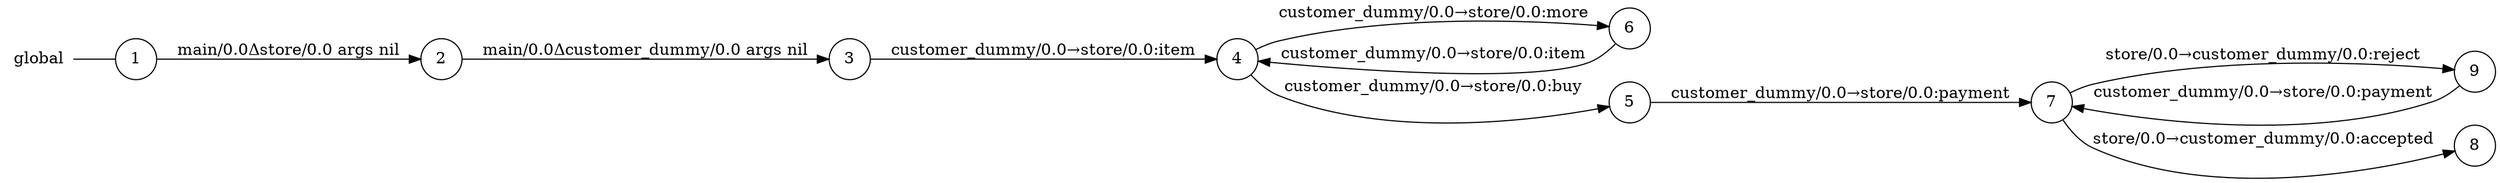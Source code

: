 digraph global {
	rankdir="LR";
	n_0 [label="global", shape="plaintext"];
	n_1 [id="5", shape=circle, label="5"];
	n_2 [id="6", shape=circle, label="6"];
	n_3 [id="1", shape=circle, label="1"];
	n_0 -> n_3 [arrowhead=none];
	n_4 [id="9", shape=circle, label="9"];
	n_5 [id="2", shape=circle, label="2"];
	n_6 [id="8", shape=circle, label="8"];
	n_7 [id="4", shape=circle, label="4"];
	n_8 [id="7", shape=circle, label="7"];
	n_9 [id="3", shape=circle, label="3"];

	n_7 -> n_1 [id="[$e|3]", label="customer_dummy/0.0→store/0.0:buy"];
	n_4 -> n_8 [id="[$e|9]", label="customer_dummy/0.0→store/0.0:payment"];
	n_1 -> n_8 [id="[$e|5]", label="customer_dummy/0.0→store/0.0:payment"];
	n_8 -> n_4 [id="[$e|8]", label="store/0.0→customer_dummy/0.0:reject"];
	n_7 -> n_2 [id="[$e|4]", label="customer_dummy/0.0→store/0.0:more"];
	n_2 -> n_7 [id="[$e|6]", label="customer_dummy/0.0→store/0.0:item"];
	n_5 -> n_9 [id="[$e|1]", label="main/0.0Δcustomer_dummy/0.0 args nil"];
	n_8 -> n_6 [id="[$e|7]", label="store/0.0→customer_dummy/0.0:accepted"];
	n_9 -> n_7 [id="[$e|2]", label="customer_dummy/0.0→store/0.0:item"];
	n_3 -> n_5 [id="[$e|0]", label="main/0.0Δstore/0.0 args nil"];
}
